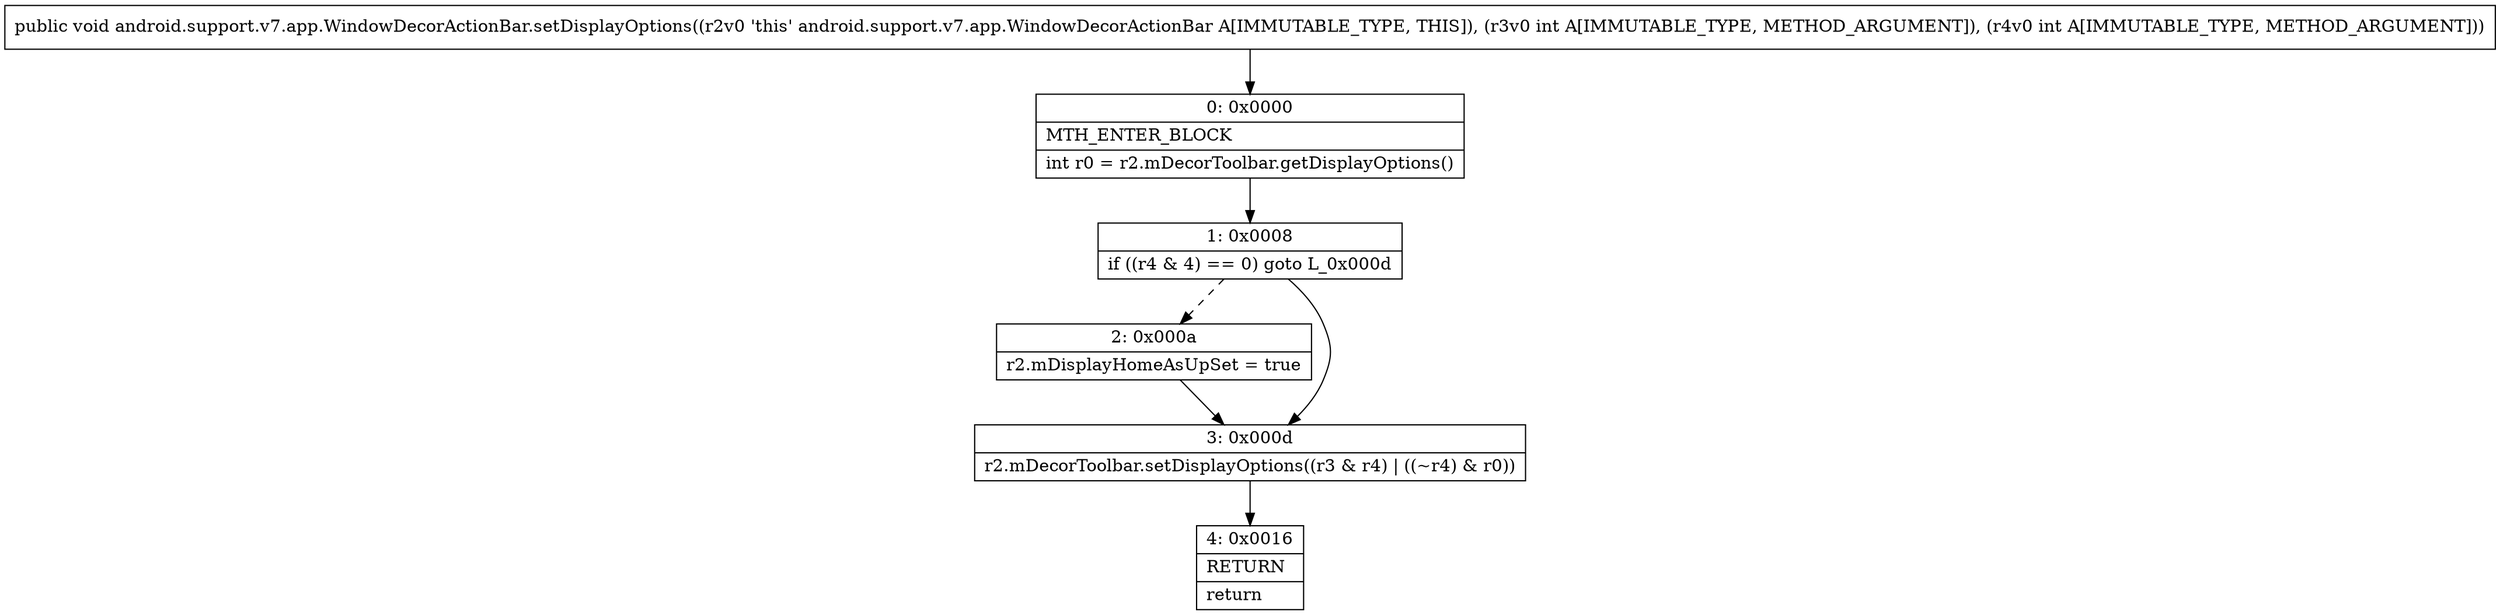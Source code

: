 digraph "CFG forandroid.support.v7.app.WindowDecorActionBar.setDisplayOptions(II)V" {
Node_0 [shape=record,label="{0\:\ 0x0000|MTH_ENTER_BLOCK\l|int r0 = r2.mDecorToolbar.getDisplayOptions()\l}"];
Node_1 [shape=record,label="{1\:\ 0x0008|if ((r4 & 4) == 0) goto L_0x000d\l}"];
Node_2 [shape=record,label="{2\:\ 0x000a|r2.mDisplayHomeAsUpSet = true\l}"];
Node_3 [shape=record,label="{3\:\ 0x000d|r2.mDecorToolbar.setDisplayOptions((r3 & r4) \| ((~r4) & r0))\l}"];
Node_4 [shape=record,label="{4\:\ 0x0016|RETURN\l|return\l}"];
MethodNode[shape=record,label="{public void android.support.v7.app.WindowDecorActionBar.setDisplayOptions((r2v0 'this' android.support.v7.app.WindowDecorActionBar A[IMMUTABLE_TYPE, THIS]), (r3v0 int A[IMMUTABLE_TYPE, METHOD_ARGUMENT]), (r4v0 int A[IMMUTABLE_TYPE, METHOD_ARGUMENT])) }"];
MethodNode -> Node_0;
Node_0 -> Node_1;
Node_1 -> Node_2[style=dashed];
Node_1 -> Node_3;
Node_2 -> Node_3;
Node_3 -> Node_4;
}

